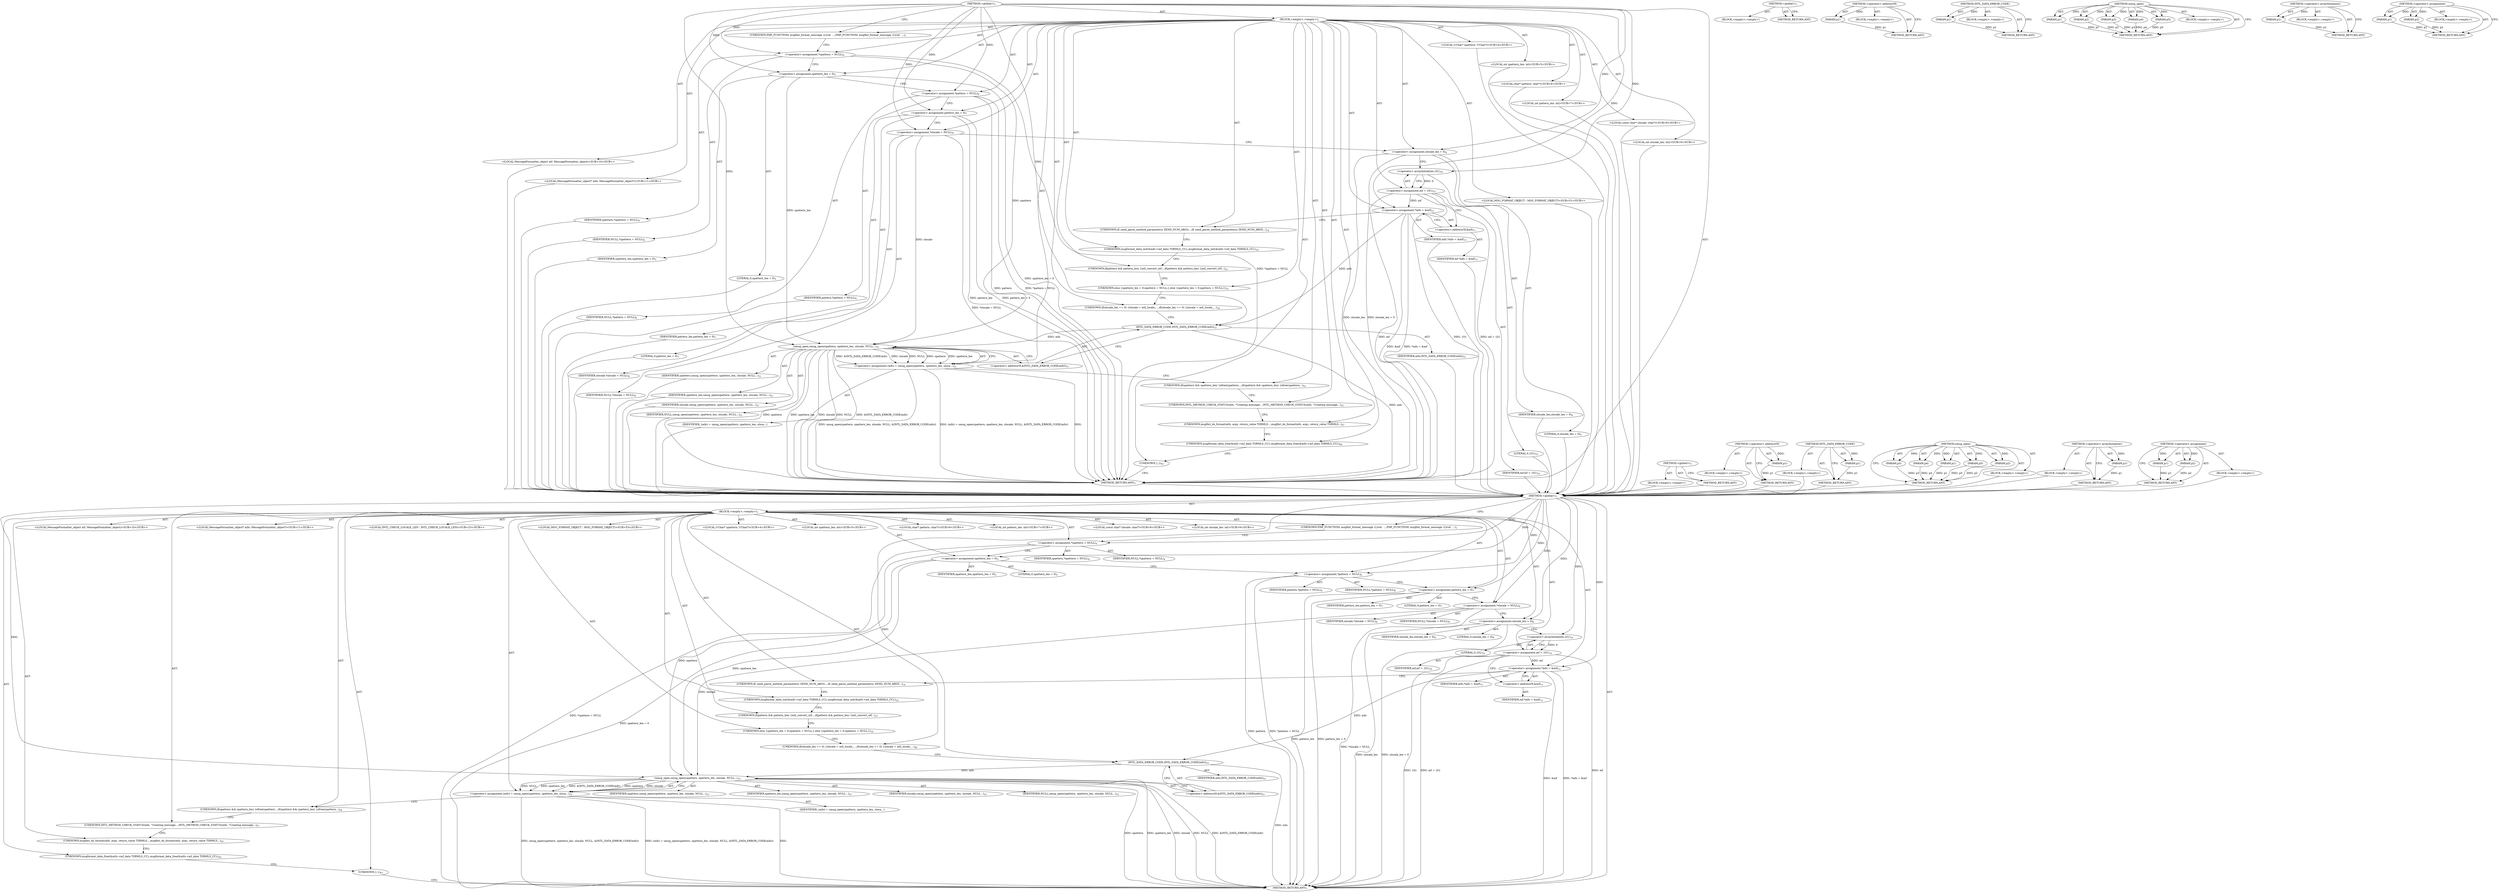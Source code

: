 digraph "&lt;operator&gt;.assignment" {
vulnerable_6 [label=<(METHOD,&lt;global&gt;)<SUB>1</SUB>>];
vulnerable_7 [label=<(BLOCK,&lt;empty&gt;,&lt;empty&gt;)<SUB>1</SUB>>];
vulnerable_8 [label=<(UNKNOWN,PHP_FUNCTION( msgfmt_format_message )
{
	zval  ...,PHP_FUNCTION( msgfmt_format_message )
{
	zval  ...)<SUB>1</SUB>>];
vulnerable_9 [label="<(LOCAL,UChar* spattern: UChar*)<SUB>4</SUB>>"];
vulnerable_10 [label=<(&lt;operator&gt;.assignment,*spattern = NULL)<SUB>4</SUB>>];
vulnerable_11 [label=<(IDENTIFIER,spattern,*spattern = NULL)<SUB>4</SUB>>];
vulnerable_12 [label=<(IDENTIFIER,NULL,*spattern = NULL)<SUB>4</SUB>>];
vulnerable_13 [label="<(LOCAL,int spattern_len: int)<SUB>5</SUB>>"];
vulnerable_14 [label=<(&lt;operator&gt;.assignment,spattern_len = 0)<SUB>5</SUB>>];
vulnerable_15 [label=<(IDENTIFIER,spattern_len,spattern_len = 0)<SUB>5</SUB>>];
vulnerable_16 [label=<(LITERAL,0,spattern_len = 0)<SUB>5</SUB>>];
vulnerable_17 [label="<(LOCAL,char* pattern: char*)<SUB>6</SUB>>"];
vulnerable_18 [label=<(&lt;operator&gt;.assignment,*pattern = NULL)<SUB>6</SUB>>];
vulnerable_19 [label=<(IDENTIFIER,pattern,*pattern = NULL)<SUB>6</SUB>>];
vulnerable_20 [label=<(IDENTIFIER,NULL,*pattern = NULL)<SUB>6</SUB>>];
vulnerable_21 [label="<(LOCAL,int pattern_len: int)<SUB>7</SUB>>"];
vulnerable_22 [label=<(&lt;operator&gt;.assignment,pattern_len = 0)<SUB>7</SUB>>];
vulnerable_23 [label=<(IDENTIFIER,pattern_len,pattern_len = 0)<SUB>7</SUB>>];
vulnerable_24 [label=<(LITERAL,0,pattern_len = 0)<SUB>7</SUB>>];
vulnerable_25 [label="<(LOCAL,const char* slocale: char*)<SUB>8</SUB>>"];
vulnerable_26 [label=<(&lt;operator&gt;.assignment,*slocale = NULL)<SUB>8</SUB>>];
vulnerable_27 [label=<(IDENTIFIER,slocale,*slocale = NULL)<SUB>8</SUB>>];
vulnerable_28 [label=<(IDENTIFIER,NULL,*slocale = NULL)<SUB>8</SUB>>];
vulnerable_29 [label="<(LOCAL,int slocale_len: int)<SUB>9</SUB>>"];
vulnerable_30 [label=<(&lt;operator&gt;.assignment,slocale_len = 0)<SUB>9</SUB>>];
vulnerable_31 [label=<(IDENTIFIER,slocale_len,slocale_len = 0)<SUB>9</SUB>>];
vulnerable_32 [label=<(LITERAL,0,slocale_len = 0)<SUB>9</SUB>>];
vulnerable_33 [label="<(LOCAL,MessageFormatter_object mf: MessageFormatter_object)<SUB>10</SUB>>"];
vulnerable_34 [label=<(&lt;operator&gt;.assignment,mf = {0})<SUB>10</SUB>>];
vulnerable_35 [label=<(IDENTIFIER,mf,mf = {0})<SUB>10</SUB>>];
vulnerable_36 [label=<(&lt;operator&gt;.arrayInitializer,{0})<SUB>10</SUB>>];
vulnerable_37 [label=<(LITERAL,0,{0})<SUB>10</SUB>>];
vulnerable_38 [label="<(LOCAL,MessageFormatter_object* mfo: MessageFormatter_object*)<SUB>11</SUB>>"];
vulnerable_39 [label=<(&lt;operator&gt;.assignment,*mfo = &amp;mf)<SUB>11</SUB>>];
vulnerable_40 [label=<(IDENTIFIER,mfo,*mfo = &amp;mf)<SUB>11</SUB>>];
vulnerable_41 [label=<(&lt;operator&gt;.addressOf,&amp;mf)<SUB>11</SUB>>];
vulnerable_42 [label=<(IDENTIFIER,mf,*mfo = &amp;mf)<SUB>11</SUB>>];
vulnerable_43 [label=<(UNKNOWN,if( zend_parse_method_parameters( ZEND_NUM_ARGS...,if( zend_parse_method_parameters( ZEND_NUM_ARGS...)<SUB>14</SUB>>];
vulnerable_44 [label=<(UNKNOWN,msgformat_data_init(&amp;mfo-&gt;mf_data TSRMLS_CC);,msgformat_data_init(&amp;mfo-&gt;mf_data TSRMLS_CC);)<SUB>23</SUB>>];
vulnerable_45 [label=<(UNKNOWN,if(pattern &amp;&amp; pattern_len) {
		intl_convert_utf...,if(pattern &amp;&amp; pattern_len) {
		intl_convert_utf...)<SUB>25</SUB>>];
vulnerable_46 [label=<(UNKNOWN,else {
		spattern_len = 0;
		spattern = NULL;
	},else {
		spattern_len = 0;
		spattern = NULL;
	})<SUB>33</SUB>>];
vulnerable_47 [label=<(UNKNOWN,if(slocale_len == 0) {
		slocale = intl_locale_...,if(slocale_len == 0) {
		slocale = intl_locale_...)<SUB>38</SUB>>];
vulnerable_48 [label="<(LOCAL,MSG_FORMAT_OBJECT : MSG_FORMAT_OBJECT)<SUB>51</SUB>>"];
vulnerable_49 [label=<(&lt;operator&gt;.assignment,(mfo) = umsg_open(spattern, spattern_len, sloca...)<SUB>51</SUB>>];
vulnerable_50 [label=<(IDENTIFIER,,(mfo) = umsg_open(spattern, spattern_len, sloca...)>];
vulnerable_51 [label=<(umsg_open,umsg_open(spattern, spattern_len, slocale, NULL...)<SUB>51</SUB>>];
vulnerable_52 [label=<(IDENTIFIER,spattern,umsg_open(spattern, spattern_len, slocale, NULL...)<SUB>51</SUB>>];
vulnerable_53 [label=<(IDENTIFIER,spattern_len,umsg_open(spattern, spattern_len, slocale, NULL...)<SUB>51</SUB>>];
vulnerable_54 [label=<(IDENTIFIER,slocale,umsg_open(spattern, spattern_len, slocale, NULL...)<SUB>51</SUB>>];
vulnerable_55 [label=<(IDENTIFIER,NULL,umsg_open(spattern, spattern_len, slocale, NULL...)<SUB>51</SUB>>];
vulnerable_56 [label=<(&lt;operator&gt;.addressOf,&amp;INTL_DATA_ERROR_CODE(mfo))<SUB>51</SUB>>];
vulnerable_57 [label=<(INTL_DATA_ERROR_CODE,INTL_DATA_ERROR_CODE(mfo))<SUB>51</SUB>>];
vulnerable_58 [label=<(IDENTIFIER,mfo,INTL_DATA_ERROR_CODE(mfo))<SUB>51</SUB>>];
vulnerable_59 [label=<(UNKNOWN,if(spattern &amp;&amp; spattern_len) {
		efree(spattern...,if(spattern &amp;&amp; spattern_len) {
		efree(spattern...)<SUB>52</SUB>>];
vulnerable_60 [label=<(UNKNOWN,INTL_METHOD_CHECK_STATUS(mfo, &quot;Creating message...,INTL_METHOD_CHECK_STATUS(mfo, &quot;Creating message...)<SUB>55</SUB>>];
vulnerable_61 [label=<(UNKNOWN,msgfmt_do_format(mfo, args, return_value TSRMLS...,msgfmt_do_format(mfo, args, return_value TSRMLS...)<SUB>57</SUB>>];
vulnerable_62 [label=<(UNKNOWN,msgformat_data_free(&amp;mfo-&gt;mf_data TSRMLS_CC);,msgformat_data_free(&amp;mfo-&gt;mf_data TSRMLS_CC);)<SUB>60</SUB>>];
vulnerable_63 [label=<(UNKNOWN,},})<SUB>61</SUB>>];
vulnerable_64 [label=<(METHOD_RETURN,ANY)<SUB>1</SUB>>];
vulnerable_81 [label=<(METHOD,&lt;global&gt;)<SUB>1</SUB>>];
vulnerable_82 [label=<(BLOCK,&lt;empty&gt;,&lt;empty&gt;)>];
vulnerable_83 [label=<(METHOD_RETURN,ANY)>];
vulnerable_96 [label=<(METHOD,&lt;operator&gt;.addressOf)>];
vulnerable_97 [label=<(PARAM,p1)>];
vulnerable_98 [label=<(BLOCK,&lt;empty&gt;,&lt;empty&gt;)>];
vulnerable_99 [label=<(METHOD_RETURN,ANY)>];
vulnerable_108 [label=<(METHOD,INTL_DATA_ERROR_CODE)>];
vulnerable_109 [label=<(PARAM,p1)>];
vulnerable_110 [label=<(BLOCK,&lt;empty&gt;,&lt;empty&gt;)>];
vulnerable_111 [label=<(METHOD_RETURN,ANY)>];
vulnerable_100 [label=<(METHOD,umsg_open)>];
vulnerable_101 [label=<(PARAM,p1)>];
vulnerable_102 [label=<(PARAM,p2)>];
vulnerable_103 [label=<(PARAM,p3)>];
vulnerable_104 [label=<(PARAM,p4)>];
vulnerable_105 [label=<(PARAM,p5)>];
vulnerable_106 [label=<(BLOCK,&lt;empty&gt;,&lt;empty&gt;)>];
vulnerable_107 [label=<(METHOD_RETURN,ANY)>];
vulnerable_92 [label=<(METHOD,&lt;operator&gt;.arrayInitializer)>];
vulnerable_93 [label=<(PARAM,p1)>];
vulnerable_94 [label=<(BLOCK,&lt;empty&gt;,&lt;empty&gt;)>];
vulnerable_95 [label=<(METHOD_RETURN,ANY)>];
vulnerable_87 [label=<(METHOD,&lt;operator&gt;.assignment)>];
vulnerable_88 [label=<(PARAM,p1)>];
vulnerable_89 [label=<(PARAM,p2)>];
vulnerable_90 [label=<(BLOCK,&lt;empty&gt;,&lt;empty&gt;)>];
vulnerable_91 [label=<(METHOD_RETURN,ANY)>];
fixed_6 [label=<(METHOD,&lt;global&gt;)<SUB>1</SUB>>];
fixed_7 [label=<(BLOCK,&lt;empty&gt;,&lt;empty&gt;)<SUB>1</SUB>>];
fixed_8 [label=<(UNKNOWN,PHP_FUNCTION( msgfmt_format_message )
{
	zval  ...,PHP_FUNCTION( msgfmt_format_message )
{
	zval  ...)<SUB>1</SUB>>];
fixed_9 [label="<(LOCAL,UChar* spattern: UChar*)<SUB>4</SUB>>"];
fixed_10 [label=<(&lt;operator&gt;.assignment,*spattern = NULL)<SUB>4</SUB>>];
fixed_11 [label=<(IDENTIFIER,spattern,*spattern = NULL)<SUB>4</SUB>>];
fixed_12 [label=<(IDENTIFIER,NULL,*spattern = NULL)<SUB>4</SUB>>];
fixed_13 [label="<(LOCAL,int spattern_len: int)<SUB>5</SUB>>"];
fixed_14 [label=<(&lt;operator&gt;.assignment,spattern_len = 0)<SUB>5</SUB>>];
fixed_15 [label=<(IDENTIFIER,spattern_len,spattern_len = 0)<SUB>5</SUB>>];
fixed_16 [label=<(LITERAL,0,spattern_len = 0)<SUB>5</SUB>>];
fixed_17 [label="<(LOCAL,char* pattern: char*)<SUB>6</SUB>>"];
fixed_18 [label=<(&lt;operator&gt;.assignment,*pattern = NULL)<SUB>6</SUB>>];
fixed_19 [label=<(IDENTIFIER,pattern,*pattern = NULL)<SUB>6</SUB>>];
fixed_20 [label=<(IDENTIFIER,NULL,*pattern = NULL)<SUB>6</SUB>>];
fixed_21 [label="<(LOCAL,int pattern_len: int)<SUB>7</SUB>>"];
fixed_22 [label=<(&lt;operator&gt;.assignment,pattern_len = 0)<SUB>7</SUB>>];
fixed_23 [label=<(IDENTIFIER,pattern_len,pattern_len = 0)<SUB>7</SUB>>];
fixed_24 [label=<(LITERAL,0,pattern_len = 0)<SUB>7</SUB>>];
fixed_25 [label="<(LOCAL,const char* slocale: char*)<SUB>8</SUB>>"];
fixed_26 [label=<(&lt;operator&gt;.assignment,*slocale = NULL)<SUB>8</SUB>>];
fixed_27 [label=<(IDENTIFIER,slocale,*slocale = NULL)<SUB>8</SUB>>];
fixed_28 [label=<(IDENTIFIER,NULL,*slocale = NULL)<SUB>8</SUB>>];
fixed_29 [label="<(LOCAL,int slocale_len: int)<SUB>9</SUB>>"];
fixed_30 [label=<(&lt;operator&gt;.assignment,slocale_len = 0)<SUB>9</SUB>>];
fixed_31 [label=<(IDENTIFIER,slocale_len,slocale_len = 0)<SUB>9</SUB>>];
fixed_32 [label=<(LITERAL,0,slocale_len = 0)<SUB>9</SUB>>];
fixed_33 [label="<(LOCAL,MessageFormatter_object mf: MessageFormatter_object)<SUB>10</SUB>>"];
fixed_34 [label=<(&lt;operator&gt;.assignment,mf = {0})<SUB>10</SUB>>];
fixed_35 [label=<(IDENTIFIER,mf,mf = {0})<SUB>10</SUB>>];
fixed_36 [label=<(&lt;operator&gt;.arrayInitializer,{0})<SUB>10</SUB>>];
fixed_37 [label=<(LITERAL,0,{0})<SUB>10</SUB>>];
fixed_38 [label="<(LOCAL,MessageFormatter_object* mfo: MessageFormatter_object*)<SUB>11</SUB>>"];
fixed_39 [label=<(&lt;operator&gt;.assignment,*mfo = &amp;mf)<SUB>11</SUB>>];
fixed_40 [label=<(IDENTIFIER,mfo,*mfo = &amp;mf)<SUB>11</SUB>>];
fixed_41 [label=<(&lt;operator&gt;.addressOf,&amp;mf)<SUB>11</SUB>>];
fixed_42 [label=<(IDENTIFIER,mf,*mfo = &amp;mf)<SUB>11</SUB>>];
fixed_43 [label=<(UNKNOWN,if( zend_parse_method_parameters( ZEND_NUM_ARGS...,if( zend_parse_method_parameters( ZEND_NUM_ARGS...)<SUB>14</SUB>>];
fixed_44 [label="<(LOCAL,INTL_CHECK_LOCALE_LEN : INTL_CHECK_LOCALE_LEN)<SUB>23</SUB>>"];
fixed_45 [label=<(UNKNOWN,msgformat_data_init(&amp;mfo-&gt;mf_data TSRMLS_CC);,msgformat_data_init(&amp;mfo-&gt;mf_data TSRMLS_CC);)<SUB>25</SUB>>];
fixed_46 [label=<(UNKNOWN,if(pattern &amp;&amp; pattern_len) {
		intl_convert_utf...,if(pattern &amp;&amp; pattern_len) {
		intl_convert_utf...)<SUB>27</SUB>>];
fixed_47 [label=<(UNKNOWN,else {
		spattern_len = 0;
		spattern = NULL;
	},else {
		spattern_len = 0;
		spattern = NULL;
	})<SUB>35</SUB>>];
fixed_48 [label=<(UNKNOWN,if(slocale_len == 0) {
		slocale = intl_locale_...,if(slocale_len == 0) {
		slocale = intl_locale_...)<SUB>40</SUB>>];
fixed_49 [label="<(LOCAL,MSG_FORMAT_OBJECT : MSG_FORMAT_OBJECT)<SUB>53</SUB>>"];
fixed_50 [label=<(&lt;operator&gt;.assignment,(mfo) = umsg_open(spattern, spattern_len, sloca...)<SUB>53</SUB>>];
fixed_51 [label=<(IDENTIFIER,,(mfo) = umsg_open(spattern, spattern_len, sloca...)>];
fixed_52 [label=<(umsg_open,umsg_open(spattern, spattern_len, slocale, NULL...)<SUB>53</SUB>>];
fixed_53 [label=<(IDENTIFIER,spattern,umsg_open(spattern, spattern_len, slocale, NULL...)<SUB>53</SUB>>];
fixed_54 [label=<(IDENTIFIER,spattern_len,umsg_open(spattern, spattern_len, slocale, NULL...)<SUB>53</SUB>>];
fixed_55 [label=<(IDENTIFIER,slocale,umsg_open(spattern, spattern_len, slocale, NULL...)<SUB>53</SUB>>];
fixed_56 [label=<(IDENTIFIER,NULL,umsg_open(spattern, spattern_len, slocale, NULL...)<SUB>53</SUB>>];
fixed_57 [label=<(&lt;operator&gt;.addressOf,&amp;INTL_DATA_ERROR_CODE(mfo))<SUB>53</SUB>>];
fixed_58 [label=<(INTL_DATA_ERROR_CODE,INTL_DATA_ERROR_CODE(mfo))<SUB>53</SUB>>];
fixed_59 [label=<(IDENTIFIER,mfo,INTL_DATA_ERROR_CODE(mfo))<SUB>53</SUB>>];
fixed_60 [label=<(UNKNOWN,if(spattern &amp;&amp; spattern_len) {
		efree(spattern...,if(spattern &amp;&amp; spattern_len) {
		efree(spattern...)<SUB>54</SUB>>];
fixed_61 [label=<(UNKNOWN,INTL_METHOD_CHECK_STATUS(mfo, &quot;Creating message...,INTL_METHOD_CHECK_STATUS(mfo, &quot;Creating message...)<SUB>57</SUB>>];
fixed_62 [label=<(UNKNOWN,msgfmt_do_format(mfo, args, return_value TSRMLS...,msgfmt_do_format(mfo, args, return_value TSRMLS...)<SUB>59</SUB>>];
fixed_63 [label=<(UNKNOWN,msgformat_data_free(&amp;mfo-&gt;mf_data TSRMLS_CC);,msgformat_data_free(&amp;mfo-&gt;mf_data TSRMLS_CC);)<SUB>62</SUB>>];
fixed_64 [label=<(UNKNOWN,},})<SUB>63</SUB>>];
fixed_65 [label=<(METHOD_RETURN,ANY)<SUB>1</SUB>>];
fixed_84 [label=<(METHOD,&lt;global&gt;)<SUB>1</SUB>>];
fixed_85 [label=<(BLOCK,&lt;empty&gt;,&lt;empty&gt;)>];
fixed_86 [label=<(METHOD_RETURN,ANY)>];
fixed_99 [label=<(METHOD,&lt;operator&gt;.addressOf)>];
fixed_100 [label=<(PARAM,p1)>];
fixed_101 [label=<(BLOCK,&lt;empty&gt;,&lt;empty&gt;)>];
fixed_102 [label=<(METHOD_RETURN,ANY)>];
fixed_111 [label=<(METHOD,INTL_DATA_ERROR_CODE)>];
fixed_112 [label=<(PARAM,p1)>];
fixed_113 [label=<(BLOCK,&lt;empty&gt;,&lt;empty&gt;)>];
fixed_114 [label=<(METHOD_RETURN,ANY)>];
fixed_103 [label=<(METHOD,umsg_open)>];
fixed_104 [label=<(PARAM,p1)>];
fixed_105 [label=<(PARAM,p2)>];
fixed_106 [label=<(PARAM,p3)>];
fixed_107 [label=<(PARAM,p4)>];
fixed_108 [label=<(PARAM,p5)>];
fixed_109 [label=<(BLOCK,&lt;empty&gt;,&lt;empty&gt;)>];
fixed_110 [label=<(METHOD_RETURN,ANY)>];
fixed_95 [label=<(METHOD,&lt;operator&gt;.arrayInitializer)>];
fixed_96 [label=<(PARAM,p1)>];
fixed_97 [label=<(BLOCK,&lt;empty&gt;,&lt;empty&gt;)>];
fixed_98 [label=<(METHOD_RETURN,ANY)>];
fixed_90 [label=<(METHOD,&lt;operator&gt;.assignment)>];
fixed_91 [label=<(PARAM,p1)>];
fixed_92 [label=<(PARAM,p2)>];
fixed_93 [label=<(BLOCK,&lt;empty&gt;,&lt;empty&gt;)>];
fixed_94 [label=<(METHOD_RETURN,ANY)>];
vulnerable_6 -> vulnerable_7  [key=0, label="AST: "];
vulnerable_6 -> vulnerable_64  [key=0, label="AST: "];
vulnerable_6 -> vulnerable_8  [key=0, label="CFG: "];
vulnerable_6 -> vulnerable_10  [key=0, label="DDG: "];
vulnerable_6 -> vulnerable_14  [key=0, label="DDG: "];
vulnerable_6 -> vulnerable_18  [key=0, label="DDG: "];
vulnerable_6 -> vulnerable_22  [key=0, label="DDG: "];
vulnerable_6 -> vulnerable_26  [key=0, label="DDG: "];
vulnerable_6 -> vulnerable_30  [key=0, label="DDG: "];
vulnerable_6 -> vulnerable_39  [key=0, label="DDG: "];
vulnerable_6 -> vulnerable_36  [key=0, label="DDG: "];
vulnerable_6 -> vulnerable_51  [key=0, label="DDG: "];
vulnerable_6 -> vulnerable_57  [key=0, label="DDG: "];
vulnerable_7 -> vulnerable_8  [key=0, label="AST: "];
vulnerable_7 -> vulnerable_9  [key=0, label="AST: "];
vulnerable_7 -> vulnerable_10  [key=0, label="AST: "];
vulnerable_7 -> vulnerable_13  [key=0, label="AST: "];
vulnerable_7 -> vulnerable_14  [key=0, label="AST: "];
vulnerable_7 -> vulnerable_17  [key=0, label="AST: "];
vulnerable_7 -> vulnerable_18  [key=0, label="AST: "];
vulnerable_7 -> vulnerable_21  [key=0, label="AST: "];
vulnerable_7 -> vulnerable_22  [key=0, label="AST: "];
vulnerable_7 -> vulnerable_25  [key=0, label="AST: "];
vulnerable_7 -> vulnerable_26  [key=0, label="AST: "];
vulnerable_7 -> vulnerable_29  [key=0, label="AST: "];
vulnerable_7 -> vulnerable_30  [key=0, label="AST: "];
vulnerable_7 -> vulnerable_33  [key=0, label="AST: "];
vulnerable_7 -> vulnerable_34  [key=0, label="AST: "];
vulnerable_7 -> vulnerable_38  [key=0, label="AST: "];
vulnerable_7 -> vulnerable_39  [key=0, label="AST: "];
vulnerable_7 -> vulnerable_43  [key=0, label="AST: "];
vulnerable_7 -> vulnerable_44  [key=0, label="AST: "];
vulnerable_7 -> vulnerable_45  [key=0, label="AST: "];
vulnerable_7 -> vulnerable_46  [key=0, label="AST: "];
vulnerable_7 -> vulnerable_47  [key=0, label="AST: "];
vulnerable_7 -> vulnerable_48  [key=0, label="AST: "];
vulnerable_7 -> vulnerable_49  [key=0, label="AST: "];
vulnerable_7 -> vulnerable_59  [key=0, label="AST: "];
vulnerable_7 -> vulnerable_60  [key=0, label="AST: "];
vulnerable_7 -> vulnerable_61  [key=0, label="AST: "];
vulnerable_7 -> vulnerable_62  [key=0, label="AST: "];
vulnerable_7 -> vulnerable_63  [key=0, label="AST: "];
vulnerable_8 -> vulnerable_10  [key=0, label="CFG: "];
vulnerable_9 -> fixed_6  [key=0];
vulnerable_10 -> vulnerable_11  [key=0, label="AST: "];
vulnerable_10 -> vulnerable_12  [key=0, label="AST: "];
vulnerable_10 -> vulnerable_14  [key=0, label="CFG: "];
vulnerable_10 -> vulnerable_64  [key=0, label="DDG: *spattern = NULL"];
vulnerable_10 -> vulnerable_51  [key=0, label="DDG: spattern"];
vulnerable_11 -> fixed_6  [key=0];
vulnerable_12 -> fixed_6  [key=0];
vulnerable_13 -> fixed_6  [key=0];
vulnerable_14 -> vulnerable_15  [key=0, label="AST: "];
vulnerable_14 -> vulnerable_16  [key=0, label="AST: "];
vulnerable_14 -> vulnerable_18  [key=0, label="CFG: "];
vulnerable_14 -> vulnerable_64  [key=0, label="DDG: spattern_len = 0"];
vulnerable_14 -> vulnerable_51  [key=0, label="DDG: spattern_len"];
vulnerable_15 -> fixed_6  [key=0];
vulnerable_16 -> fixed_6  [key=0];
vulnerable_17 -> fixed_6  [key=0];
vulnerable_18 -> vulnerable_19  [key=0, label="AST: "];
vulnerable_18 -> vulnerable_20  [key=0, label="AST: "];
vulnerable_18 -> vulnerable_22  [key=0, label="CFG: "];
vulnerable_18 -> vulnerable_64  [key=0, label="DDG: pattern"];
vulnerable_18 -> vulnerable_64  [key=1, label="DDG: *pattern = NULL"];
vulnerable_19 -> fixed_6  [key=0];
vulnerable_20 -> fixed_6  [key=0];
vulnerable_21 -> fixed_6  [key=0];
vulnerable_22 -> vulnerable_23  [key=0, label="AST: "];
vulnerable_22 -> vulnerable_24  [key=0, label="AST: "];
vulnerable_22 -> vulnerable_26  [key=0, label="CFG: "];
vulnerable_22 -> vulnerable_64  [key=0, label="DDG: pattern_len"];
vulnerable_22 -> vulnerable_64  [key=1, label="DDG: pattern_len = 0"];
vulnerable_23 -> fixed_6  [key=0];
vulnerable_24 -> fixed_6  [key=0];
vulnerable_25 -> fixed_6  [key=0];
vulnerable_26 -> vulnerable_27  [key=0, label="AST: "];
vulnerable_26 -> vulnerable_28  [key=0, label="AST: "];
vulnerable_26 -> vulnerable_30  [key=0, label="CFG: "];
vulnerable_26 -> vulnerable_64  [key=0, label="DDG: *slocale = NULL"];
vulnerable_26 -> vulnerable_51  [key=0, label="DDG: slocale"];
vulnerable_27 -> fixed_6  [key=0];
vulnerable_28 -> fixed_6  [key=0];
vulnerable_29 -> fixed_6  [key=0];
vulnerable_30 -> vulnerable_31  [key=0, label="AST: "];
vulnerable_30 -> vulnerable_32  [key=0, label="AST: "];
vulnerable_30 -> vulnerable_36  [key=0, label="CFG: "];
vulnerable_30 -> vulnerable_64  [key=0, label="DDG: slocale_len"];
vulnerable_30 -> vulnerable_64  [key=1, label="DDG: slocale_len = 0"];
vulnerable_31 -> fixed_6  [key=0];
vulnerable_32 -> fixed_6  [key=0];
vulnerable_33 -> fixed_6  [key=0];
vulnerable_34 -> vulnerable_35  [key=0, label="AST: "];
vulnerable_34 -> vulnerable_36  [key=0, label="AST: "];
vulnerable_34 -> vulnerable_41  [key=0, label="CFG: "];
vulnerable_34 -> vulnerable_64  [key=0, label="DDG: mf"];
vulnerable_34 -> vulnerable_64  [key=1, label="DDG: {0}"];
vulnerable_34 -> vulnerable_64  [key=2, label="DDG: mf = {0}"];
vulnerable_34 -> vulnerable_39  [key=0, label="DDG: mf"];
vulnerable_35 -> fixed_6  [key=0];
vulnerable_36 -> vulnerable_37  [key=0, label="AST: "];
vulnerable_36 -> vulnerable_34  [key=0, label="CFG: "];
vulnerable_36 -> vulnerable_34  [key=1, label="DDG: 0"];
vulnerable_37 -> fixed_6  [key=0];
vulnerable_38 -> fixed_6  [key=0];
vulnerable_39 -> vulnerable_40  [key=0, label="AST: "];
vulnerable_39 -> vulnerable_41  [key=0, label="AST: "];
vulnerable_39 -> vulnerable_43  [key=0, label="CFG: "];
vulnerable_39 -> vulnerable_64  [key=0, label="DDG: &amp;mf"];
vulnerable_39 -> vulnerable_64  [key=1, label="DDG: *mfo = &amp;mf"];
vulnerable_39 -> vulnerable_57  [key=0, label="DDG: mfo"];
vulnerable_40 -> fixed_6  [key=0];
vulnerable_41 -> vulnerable_42  [key=0, label="AST: "];
vulnerable_41 -> vulnerable_39  [key=0, label="CFG: "];
vulnerable_42 -> fixed_6  [key=0];
vulnerable_43 -> vulnerable_44  [key=0, label="CFG: "];
vulnerable_44 -> vulnerable_45  [key=0, label="CFG: "];
vulnerable_45 -> vulnerable_46  [key=0, label="CFG: "];
vulnerable_46 -> vulnerable_47  [key=0, label="CFG: "];
vulnerable_47 -> vulnerable_57  [key=0, label="CFG: "];
vulnerable_48 -> fixed_6  [key=0];
vulnerable_49 -> vulnerable_50  [key=0, label="AST: "];
vulnerable_49 -> vulnerable_51  [key=0, label="AST: "];
vulnerable_49 -> vulnerable_59  [key=0, label="CFG: "];
vulnerable_49 -> vulnerable_64  [key=0, label="DDG: umsg_open(spattern, spattern_len, slocale, NULL, &amp;INTL_DATA_ERROR_CODE(mfo))"];
vulnerable_49 -> vulnerable_64  [key=1, label="DDG: (mfo) = umsg_open(spattern, spattern_len, slocale, NULL, &amp;INTL_DATA_ERROR_CODE(mfo))"];
vulnerable_49 -> vulnerable_64  [key=2, label="DDG: "];
vulnerable_50 -> fixed_6  [key=0];
vulnerable_51 -> vulnerable_52  [key=0, label="AST: "];
vulnerable_51 -> vulnerable_53  [key=0, label="AST: "];
vulnerable_51 -> vulnerable_54  [key=0, label="AST: "];
vulnerable_51 -> vulnerable_55  [key=0, label="AST: "];
vulnerable_51 -> vulnerable_56  [key=0, label="AST: "];
vulnerable_51 -> vulnerable_49  [key=0, label="CFG: "];
vulnerable_51 -> vulnerable_49  [key=1, label="DDG: &amp;INTL_DATA_ERROR_CODE(mfo)"];
vulnerable_51 -> vulnerable_49  [key=2, label="DDG: slocale"];
vulnerable_51 -> vulnerable_49  [key=3, label="DDG: NULL"];
vulnerable_51 -> vulnerable_49  [key=4, label="DDG: spattern"];
vulnerable_51 -> vulnerable_49  [key=5, label="DDG: spattern_len"];
vulnerable_51 -> vulnerable_64  [key=0, label="DDG: spattern"];
vulnerable_51 -> vulnerable_64  [key=1, label="DDG: spattern_len"];
vulnerable_51 -> vulnerable_64  [key=2, label="DDG: slocale"];
vulnerable_51 -> vulnerable_64  [key=3, label="DDG: NULL"];
vulnerable_51 -> vulnerable_64  [key=4, label="DDG: &amp;INTL_DATA_ERROR_CODE(mfo)"];
vulnerable_52 -> fixed_6  [key=0];
vulnerable_53 -> fixed_6  [key=0];
vulnerable_54 -> fixed_6  [key=0];
vulnerable_55 -> fixed_6  [key=0];
vulnerable_56 -> vulnerable_57  [key=0, label="AST: "];
vulnerable_56 -> vulnerable_51  [key=0, label="CFG: "];
vulnerable_57 -> vulnerable_58  [key=0, label="AST: "];
vulnerable_57 -> vulnerable_56  [key=0, label="CFG: "];
vulnerable_57 -> vulnerable_64  [key=0, label="DDG: mfo"];
vulnerable_57 -> vulnerable_51  [key=0, label="DDG: mfo"];
vulnerable_58 -> fixed_6  [key=0];
vulnerable_59 -> vulnerable_60  [key=0, label="CFG: "];
vulnerable_60 -> vulnerable_61  [key=0, label="CFG: "];
vulnerable_61 -> vulnerable_62  [key=0, label="CFG: "];
vulnerable_62 -> vulnerable_63  [key=0, label="CFG: "];
vulnerable_63 -> vulnerable_64  [key=0, label="CFG: "];
vulnerable_64 -> fixed_6  [key=0];
vulnerable_81 -> vulnerable_82  [key=0, label="AST: "];
vulnerable_81 -> vulnerable_83  [key=0, label="AST: "];
vulnerable_81 -> vulnerable_83  [key=1, label="CFG: "];
vulnerable_82 -> fixed_6  [key=0];
vulnerable_83 -> fixed_6  [key=0];
vulnerable_96 -> vulnerable_97  [key=0, label="AST: "];
vulnerable_96 -> vulnerable_97  [key=1, label="DDG: "];
vulnerable_96 -> vulnerable_98  [key=0, label="AST: "];
vulnerable_96 -> vulnerable_99  [key=0, label="AST: "];
vulnerable_96 -> vulnerable_99  [key=1, label="CFG: "];
vulnerable_97 -> vulnerable_99  [key=0, label="DDG: p1"];
vulnerable_98 -> fixed_6  [key=0];
vulnerable_99 -> fixed_6  [key=0];
vulnerable_108 -> vulnerable_109  [key=0, label="AST: "];
vulnerable_108 -> vulnerable_109  [key=1, label="DDG: "];
vulnerable_108 -> vulnerable_110  [key=0, label="AST: "];
vulnerable_108 -> vulnerable_111  [key=0, label="AST: "];
vulnerable_108 -> vulnerable_111  [key=1, label="CFG: "];
vulnerable_109 -> vulnerable_111  [key=0, label="DDG: p1"];
vulnerable_110 -> fixed_6  [key=0];
vulnerable_111 -> fixed_6  [key=0];
vulnerable_100 -> vulnerable_101  [key=0, label="AST: "];
vulnerable_100 -> vulnerable_101  [key=1, label="DDG: "];
vulnerable_100 -> vulnerable_106  [key=0, label="AST: "];
vulnerable_100 -> vulnerable_102  [key=0, label="AST: "];
vulnerable_100 -> vulnerable_102  [key=1, label="DDG: "];
vulnerable_100 -> vulnerable_107  [key=0, label="AST: "];
vulnerable_100 -> vulnerable_107  [key=1, label="CFG: "];
vulnerable_100 -> vulnerable_103  [key=0, label="AST: "];
vulnerable_100 -> vulnerable_103  [key=1, label="DDG: "];
vulnerable_100 -> vulnerable_104  [key=0, label="AST: "];
vulnerable_100 -> vulnerable_104  [key=1, label="DDG: "];
vulnerable_100 -> vulnerable_105  [key=0, label="AST: "];
vulnerable_100 -> vulnerable_105  [key=1, label="DDG: "];
vulnerable_101 -> vulnerable_107  [key=0, label="DDG: p1"];
vulnerable_102 -> vulnerable_107  [key=0, label="DDG: p2"];
vulnerable_103 -> vulnerable_107  [key=0, label="DDG: p3"];
vulnerable_104 -> vulnerable_107  [key=0, label="DDG: p4"];
vulnerable_105 -> vulnerable_107  [key=0, label="DDG: p5"];
vulnerable_106 -> fixed_6  [key=0];
vulnerable_107 -> fixed_6  [key=0];
vulnerable_92 -> vulnerable_93  [key=0, label="AST: "];
vulnerable_92 -> vulnerable_93  [key=1, label="DDG: "];
vulnerable_92 -> vulnerable_94  [key=0, label="AST: "];
vulnerable_92 -> vulnerable_95  [key=0, label="AST: "];
vulnerable_92 -> vulnerable_95  [key=1, label="CFG: "];
vulnerable_93 -> vulnerable_95  [key=0, label="DDG: p1"];
vulnerable_94 -> fixed_6  [key=0];
vulnerable_95 -> fixed_6  [key=0];
vulnerable_87 -> vulnerable_88  [key=0, label="AST: "];
vulnerable_87 -> vulnerable_88  [key=1, label="DDG: "];
vulnerable_87 -> vulnerable_90  [key=0, label="AST: "];
vulnerable_87 -> vulnerable_89  [key=0, label="AST: "];
vulnerable_87 -> vulnerable_89  [key=1, label="DDG: "];
vulnerable_87 -> vulnerable_91  [key=0, label="AST: "];
vulnerable_87 -> vulnerable_91  [key=1, label="CFG: "];
vulnerable_88 -> vulnerable_91  [key=0, label="DDG: p1"];
vulnerable_89 -> vulnerable_91  [key=0, label="DDG: p2"];
vulnerable_90 -> fixed_6  [key=0];
vulnerable_91 -> fixed_6  [key=0];
fixed_6 -> fixed_7  [key=0, label="AST: "];
fixed_6 -> fixed_65  [key=0, label="AST: "];
fixed_6 -> fixed_8  [key=0, label="CFG: "];
fixed_6 -> fixed_10  [key=0, label="DDG: "];
fixed_6 -> fixed_14  [key=0, label="DDG: "];
fixed_6 -> fixed_18  [key=0, label="DDG: "];
fixed_6 -> fixed_22  [key=0, label="DDG: "];
fixed_6 -> fixed_26  [key=0, label="DDG: "];
fixed_6 -> fixed_30  [key=0, label="DDG: "];
fixed_6 -> fixed_39  [key=0, label="DDG: "];
fixed_6 -> fixed_36  [key=0, label="DDG: "];
fixed_6 -> fixed_52  [key=0, label="DDG: "];
fixed_6 -> fixed_58  [key=0, label="DDG: "];
fixed_7 -> fixed_8  [key=0, label="AST: "];
fixed_7 -> fixed_9  [key=0, label="AST: "];
fixed_7 -> fixed_10  [key=0, label="AST: "];
fixed_7 -> fixed_13  [key=0, label="AST: "];
fixed_7 -> fixed_14  [key=0, label="AST: "];
fixed_7 -> fixed_17  [key=0, label="AST: "];
fixed_7 -> fixed_18  [key=0, label="AST: "];
fixed_7 -> fixed_21  [key=0, label="AST: "];
fixed_7 -> fixed_22  [key=0, label="AST: "];
fixed_7 -> fixed_25  [key=0, label="AST: "];
fixed_7 -> fixed_26  [key=0, label="AST: "];
fixed_7 -> fixed_29  [key=0, label="AST: "];
fixed_7 -> fixed_30  [key=0, label="AST: "];
fixed_7 -> fixed_33  [key=0, label="AST: "];
fixed_7 -> fixed_34  [key=0, label="AST: "];
fixed_7 -> fixed_38  [key=0, label="AST: "];
fixed_7 -> fixed_39  [key=0, label="AST: "];
fixed_7 -> fixed_43  [key=0, label="AST: "];
fixed_7 -> fixed_44  [key=0, label="AST: "];
fixed_7 -> fixed_45  [key=0, label="AST: "];
fixed_7 -> fixed_46  [key=0, label="AST: "];
fixed_7 -> fixed_47  [key=0, label="AST: "];
fixed_7 -> fixed_48  [key=0, label="AST: "];
fixed_7 -> fixed_49  [key=0, label="AST: "];
fixed_7 -> fixed_50  [key=0, label="AST: "];
fixed_7 -> fixed_60  [key=0, label="AST: "];
fixed_7 -> fixed_61  [key=0, label="AST: "];
fixed_7 -> fixed_62  [key=0, label="AST: "];
fixed_7 -> fixed_63  [key=0, label="AST: "];
fixed_7 -> fixed_64  [key=0, label="AST: "];
fixed_8 -> fixed_10  [key=0, label="CFG: "];
fixed_10 -> fixed_11  [key=0, label="AST: "];
fixed_10 -> fixed_12  [key=0, label="AST: "];
fixed_10 -> fixed_14  [key=0, label="CFG: "];
fixed_10 -> fixed_65  [key=0, label="DDG: *spattern = NULL"];
fixed_10 -> fixed_52  [key=0, label="DDG: spattern"];
fixed_14 -> fixed_15  [key=0, label="AST: "];
fixed_14 -> fixed_16  [key=0, label="AST: "];
fixed_14 -> fixed_18  [key=0, label="CFG: "];
fixed_14 -> fixed_65  [key=0, label="DDG: spattern_len = 0"];
fixed_14 -> fixed_52  [key=0, label="DDG: spattern_len"];
fixed_18 -> fixed_19  [key=0, label="AST: "];
fixed_18 -> fixed_20  [key=0, label="AST: "];
fixed_18 -> fixed_22  [key=0, label="CFG: "];
fixed_18 -> fixed_65  [key=0, label="DDG: pattern"];
fixed_18 -> fixed_65  [key=1, label="DDG: *pattern = NULL"];
fixed_22 -> fixed_23  [key=0, label="AST: "];
fixed_22 -> fixed_24  [key=0, label="AST: "];
fixed_22 -> fixed_26  [key=0, label="CFG: "];
fixed_22 -> fixed_65  [key=0, label="DDG: pattern_len"];
fixed_22 -> fixed_65  [key=1, label="DDG: pattern_len = 0"];
fixed_26 -> fixed_27  [key=0, label="AST: "];
fixed_26 -> fixed_28  [key=0, label="AST: "];
fixed_26 -> fixed_30  [key=0, label="CFG: "];
fixed_26 -> fixed_65  [key=0, label="DDG: *slocale = NULL"];
fixed_26 -> fixed_52  [key=0, label="DDG: slocale"];
fixed_30 -> fixed_31  [key=0, label="AST: "];
fixed_30 -> fixed_32  [key=0, label="AST: "];
fixed_30 -> fixed_36  [key=0, label="CFG: "];
fixed_30 -> fixed_65  [key=0, label="DDG: slocale_len"];
fixed_30 -> fixed_65  [key=1, label="DDG: slocale_len = 0"];
fixed_34 -> fixed_35  [key=0, label="AST: "];
fixed_34 -> fixed_36  [key=0, label="AST: "];
fixed_34 -> fixed_41  [key=0, label="CFG: "];
fixed_34 -> fixed_65  [key=0, label="DDG: mf"];
fixed_34 -> fixed_65  [key=1, label="DDG: {0}"];
fixed_34 -> fixed_65  [key=2, label="DDG: mf = {0}"];
fixed_34 -> fixed_39  [key=0, label="DDG: mf"];
fixed_36 -> fixed_37  [key=0, label="AST: "];
fixed_36 -> fixed_34  [key=0, label="CFG: "];
fixed_36 -> fixed_34  [key=1, label="DDG: 0"];
fixed_39 -> fixed_40  [key=0, label="AST: "];
fixed_39 -> fixed_41  [key=0, label="AST: "];
fixed_39 -> fixed_43  [key=0, label="CFG: "];
fixed_39 -> fixed_65  [key=0, label="DDG: &amp;mf"];
fixed_39 -> fixed_65  [key=1, label="DDG: *mfo = &amp;mf"];
fixed_39 -> fixed_58  [key=0, label="DDG: mfo"];
fixed_41 -> fixed_42  [key=0, label="AST: "];
fixed_41 -> fixed_39  [key=0, label="CFG: "];
fixed_43 -> fixed_45  [key=0, label="CFG: "];
fixed_45 -> fixed_46  [key=0, label="CFG: "];
fixed_46 -> fixed_47  [key=0, label="CFG: "];
fixed_47 -> fixed_48  [key=0, label="CFG: "];
fixed_48 -> fixed_58  [key=0, label="CFG: "];
fixed_50 -> fixed_51  [key=0, label="AST: "];
fixed_50 -> fixed_52  [key=0, label="AST: "];
fixed_50 -> fixed_60  [key=0, label="CFG: "];
fixed_50 -> fixed_65  [key=0, label="DDG: umsg_open(spattern, spattern_len, slocale, NULL, &amp;INTL_DATA_ERROR_CODE(mfo))"];
fixed_50 -> fixed_65  [key=1, label="DDG: (mfo) = umsg_open(spattern, spattern_len, slocale, NULL, &amp;INTL_DATA_ERROR_CODE(mfo))"];
fixed_50 -> fixed_65  [key=2, label="DDG: "];
fixed_52 -> fixed_53  [key=0, label="AST: "];
fixed_52 -> fixed_54  [key=0, label="AST: "];
fixed_52 -> fixed_55  [key=0, label="AST: "];
fixed_52 -> fixed_56  [key=0, label="AST: "];
fixed_52 -> fixed_57  [key=0, label="AST: "];
fixed_52 -> fixed_50  [key=0, label="CFG: "];
fixed_52 -> fixed_50  [key=1, label="DDG: NULL"];
fixed_52 -> fixed_50  [key=2, label="DDG: spattern_len"];
fixed_52 -> fixed_50  [key=3, label="DDG: &amp;INTL_DATA_ERROR_CODE(mfo)"];
fixed_52 -> fixed_50  [key=4, label="DDG: spattern"];
fixed_52 -> fixed_50  [key=5, label="DDG: slocale"];
fixed_52 -> fixed_65  [key=0, label="DDG: spattern"];
fixed_52 -> fixed_65  [key=1, label="DDG: spattern_len"];
fixed_52 -> fixed_65  [key=2, label="DDG: slocale"];
fixed_52 -> fixed_65  [key=3, label="DDG: NULL"];
fixed_52 -> fixed_65  [key=4, label="DDG: &amp;INTL_DATA_ERROR_CODE(mfo)"];
fixed_57 -> fixed_58  [key=0, label="AST: "];
fixed_57 -> fixed_52  [key=0, label="CFG: "];
fixed_58 -> fixed_59  [key=0, label="AST: "];
fixed_58 -> fixed_57  [key=0, label="CFG: "];
fixed_58 -> fixed_65  [key=0, label="DDG: mfo"];
fixed_58 -> fixed_52  [key=0, label="DDG: mfo"];
fixed_60 -> fixed_61  [key=0, label="CFG: "];
fixed_61 -> fixed_62  [key=0, label="CFG: "];
fixed_62 -> fixed_63  [key=0, label="CFG: "];
fixed_63 -> fixed_64  [key=0, label="CFG: "];
fixed_64 -> fixed_65  [key=0, label="CFG: "];
fixed_84 -> fixed_85  [key=0, label="AST: "];
fixed_84 -> fixed_86  [key=0, label="AST: "];
fixed_84 -> fixed_86  [key=1, label="CFG: "];
fixed_99 -> fixed_100  [key=0, label="AST: "];
fixed_99 -> fixed_100  [key=1, label="DDG: "];
fixed_99 -> fixed_101  [key=0, label="AST: "];
fixed_99 -> fixed_102  [key=0, label="AST: "];
fixed_99 -> fixed_102  [key=1, label="CFG: "];
fixed_100 -> fixed_102  [key=0, label="DDG: p1"];
fixed_111 -> fixed_112  [key=0, label="AST: "];
fixed_111 -> fixed_112  [key=1, label="DDG: "];
fixed_111 -> fixed_113  [key=0, label="AST: "];
fixed_111 -> fixed_114  [key=0, label="AST: "];
fixed_111 -> fixed_114  [key=1, label="CFG: "];
fixed_112 -> fixed_114  [key=0, label="DDG: p1"];
fixed_103 -> fixed_104  [key=0, label="AST: "];
fixed_103 -> fixed_104  [key=1, label="DDG: "];
fixed_103 -> fixed_109  [key=0, label="AST: "];
fixed_103 -> fixed_105  [key=0, label="AST: "];
fixed_103 -> fixed_105  [key=1, label="DDG: "];
fixed_103 -> fixed_110  [key=0, label="AST: "];
fixed_103 -> fixed_110  [key=1, label="CFG: "];
fixed_103 -> fixed_106  [key=0, label="AST: "];
fixed_103 -> fixed_106  [key=1, label="DDG: "];
fixed_103 -> fixed_107  [key=0, label="AST: "];
fixed_103 -> fixed_107  [key=1, label="DDG: "];
fixed_103 -> fixed_108  [key=0, label="AST: "];
fixed_103 -> fixed_108  [key=1, label="DDG: "];
fixed_104 -> fixed_110  [key=0, label="DDG: p1"];
fixed_105 -> fixed_110  [key=0, label="DDG: p2"];
fixed_106 -> fixed_110  [key=0, label="DDG: p3"];
fixed_107 -> fixed_110  [key=0, label="DDG: p4"];
fixed_108 -> fixed_110  [key=0, label="DDG: p5"];
fixed_95 -> fixed_96  [key=0, label="AST: "];
fixed_95 -> fixed_96  [key=1, label="DDG: "];
fixed_95 -> fixed_97  [key=0, label="AST: "];
fixed_95 -> fixed_98  [key=0, label="AST: "];
fixed_95 -> fixed_98  [key=1, label="CFG: "];
fixed_96 -> fixed_98  [key=0, label="DDG: p1"];
fixed_90 -> fixed_91  [key=0, label="AST: "];
fixed_90 -> fixed_91  [key=1, label="DDG: "];
fixed_90 -> fixed_93  [key=0, label="AST: "];
fixed_90 -> fixed_92  [key=0, label="AST: "];
fixed_90 -> fixed_92  [key=1, label="DDG: "];
fixed_90 -> fixed_94  [key=0, label="AST: "];
fixed_90 -> fixed_94  [key=1, label="CFG: "];
fixed_91 -> fixed_94  [key=0, label="DDG: p1"];
fixed_92 -> fixed_94  [key=0, label="DDG: p2"];
}
